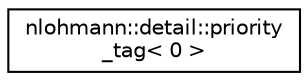 digraph "Graphical Class Hierarchy"
{
  edge [fontname="Helvetica",fontsize="10",labelfontname="Helvetica",labelfontsize="10"];
  node [fontname="Helvetica",fontsize="10",shape=record];
  rankdir="LR";
  Node0 [label="nlohmann::detail::priority\l_tag\< 0 \>",height=0.2,width=0.4,color="black", fillcolor="white", style="filled",URL="$structnlohmann_1_1detail_1_1priority__tag_3_010_01_4.html"];
}
